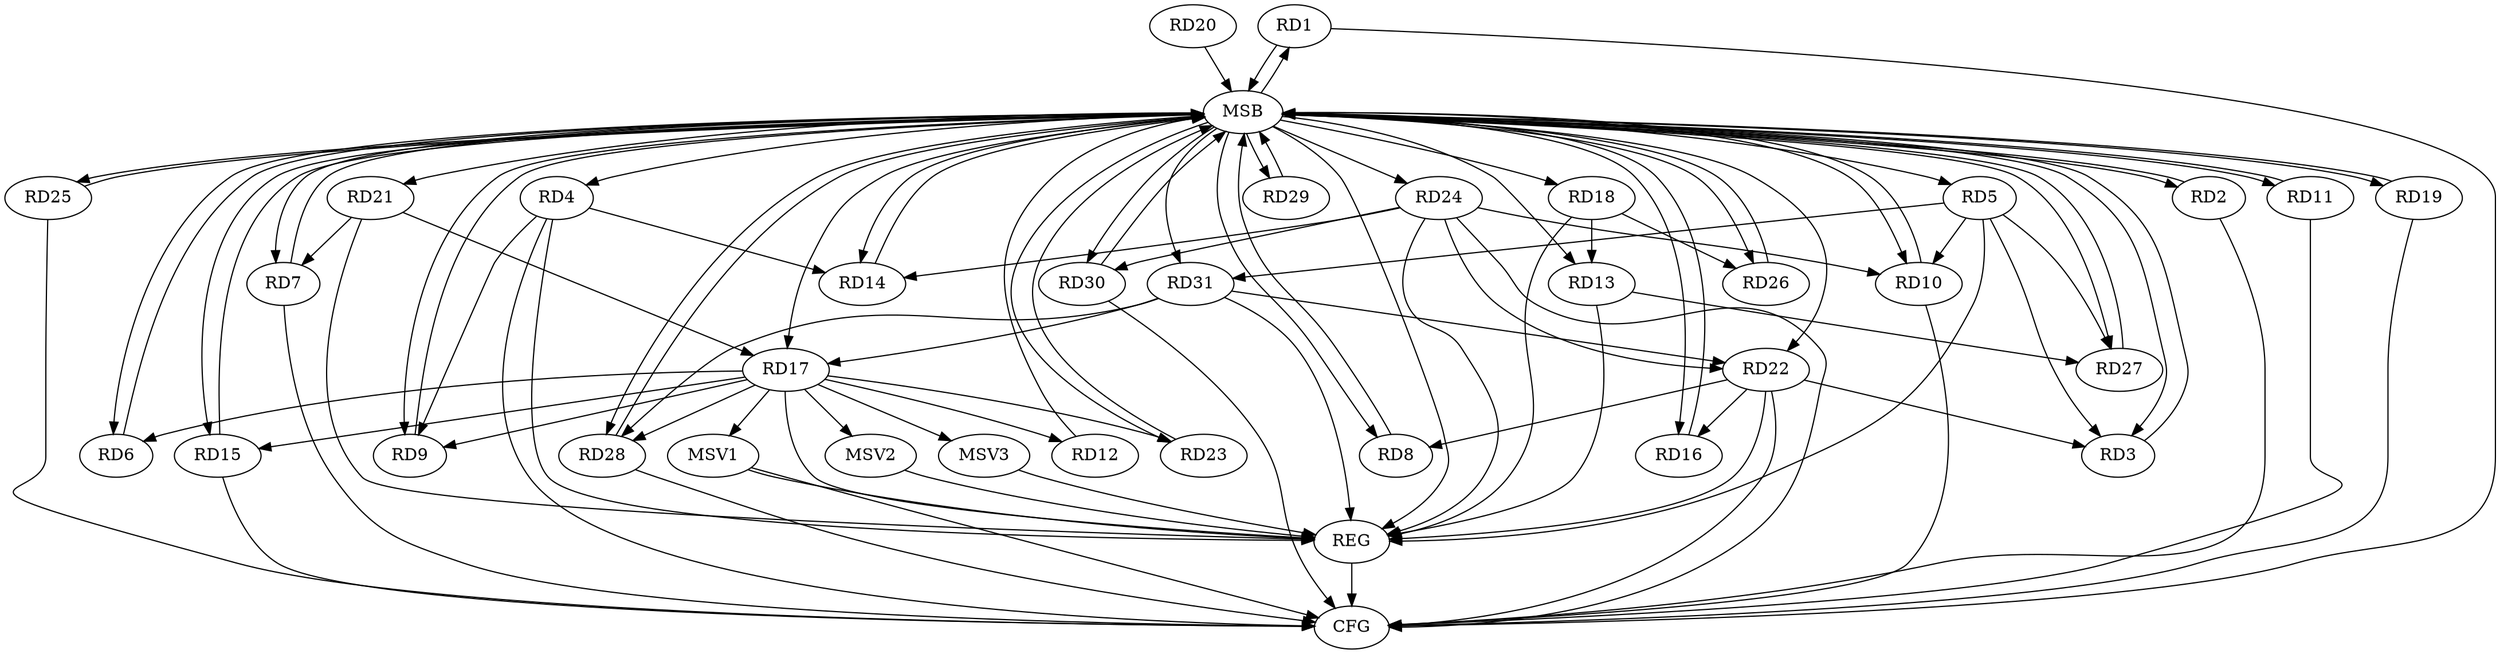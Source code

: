 strict digraph G {
  RD1 [ label="RD1" ];
  RD2 [ label="RD2" ];
  RD3 [ label="RD3" ];
  RD4 [ label="RD4" ];
  RD5 [ label="RD5" ];
  RD6 [ label="RD6" ];
  RD7 [ label="RD7" ];
  RD8 [ label="RD8" ];
  RD9 [ label="RD9" ];
  RD10 [ label="RD10" ];
  RD11 [ label="RD11" ];
  RD12 [ label="RD12" ];
  RD13 [ label="RD13" ];
  RD14 [ label="RD14" ];
  RD15 [ label="RD15" ];
  RD16 [ label="RD16" ];
  RD17 [ label="RD17" ];
  RD18 [ label="RD18" ];
  RD19 [ label="RD19" ];
  RD20 [ label="RD20" ];
  RD21 [ label="RD21" ];
  RD22 [ label="RD22" ];
  RD23 [ label="RD23" ];
  RD24 [ label="RD24" ];
  RD25 [ label="RD25" ];
  RD26 [ label="RD26" ];
  RD27 [ label="RD27" ];
  RD28 [ label="RD28" ];
  RD29 [ label="RD29" ];
  RD30 [ label="RD30" ];
  RD31 [ label="RD31" ];
  REG [ label="REG" ];
  MSB [ label="MSB" ];
  CFG [ label="CFG" ];
  MSV1 [ label="MSV1" ];
  MSV2 [ label="MSV2" ];
  MSV3 [ label="MSV3" ];
  RD5 -> RD3;
  RD22 -> RD3;
  RD4 -> RD9;
  RD4 -> RD14;
  RD5 -> RD10;
  RD5 -> RD27;
  RD5 -> RD31;
  RD17 -> RD6;
  RD21 -> RD7;
  RD22 -> RD8;
  RD17 -> RD9;
  RD24 -> RD10;
  RD17 -> RD12;
  RD18 -> RD13;
  RD13 -> RD27;
  RD24 -> RD14;
  RD17 -> RD15;
  RD22 -> RD16;
  RD21 -> RD17;
  RD17 -> RD23;
  RD17 -> RD28;
  RD31 -> RD17;
  RD18 -> RD26;
  RD24 -> RD22;
  RD31 -> RD22;
  RD24 -> RD30;
  RD31 -> RD28;
  RD4 -> REG;
  RD5 -> REG;
  RD13 -> REG;
  RD17 -> REG;
  RD18 -> REG;
  RD21 -> REG;
  RD22 -> REG;
  RD24 -> REG;
  RD31 -> REG;
  RD1 -> MSB;
  MSB -> RD8;
  MSB -> RD24;
  MSB -> RD26;
  MSB -> RD30;
  MSB -> REG;
  RD2 -> MSB;
  MSB -> RD7;
  MSB -> RD22;
  RD3 -> MSB;
  MSB -> RD5;
  MSB -> RD21;
  MSB -> RD27;
  MSB -> RD28;
  MSB -> RD29;
  RD6 -> MSB;
  RD7 -> MSB;
  MSB -> RD13;
  MSB -> RD14;
  MSB -> RD17;
  RD8 -> MSB;
  MSB -> RD10;
  MSB -> RD18;
  MSB -> RD23;
  RD9 -> MSB;
  MSB -> RD3;
  MSB -> RD6;
  RD10 -> MSB;
  MSB -> RD2;
  MSB -> RD19;
  RD11 -> MSB;
  MSB -> RD31;
  RD12 -> MSB;
  RD14 -> MSB;
  MSB -> RD9;
  MSB -> RD11;
  RD15 -> MSB;
  MSB -> RD4;
  MSB -> RD25;
  RD16 -> MSB;
  MSB -> RD1;
  RD19 -> MSB;
  RD20 -> MSB;
  RD23 -> MSB;
  RD25 -> MSB;
  MSB -> RD15;
  MSB -> RD16;
  RD26 -> MSB;
  RD27 -> MSB;
  RD28 -> MSB;
  RD29 -> MSB;
  RD30 -> MSB;
  RD15 -> CFG;
  RD24 -> CFG;
  RD11 -> CFG;
  RD25 -> CFG;
  RD7 -> CFG;
  RD28 -> CFG;
  RD30 -> CFG;
  RD10 -> CFG;
  RD4 -> CFG;
  RD22 -> CFG;
  RD2 -> CFG;
  RD1 -> CFG;
  RD19 -> CFG;
  REG -> CFG;
  RD17 -> MSV1;
  MSV1 -> REG;
  MSV1 -> CFG;
  RD17 -> MSV2;
  MSV2 -> REG;
  RD17 -> MSV3;
  MSV3 -> REG;
}
